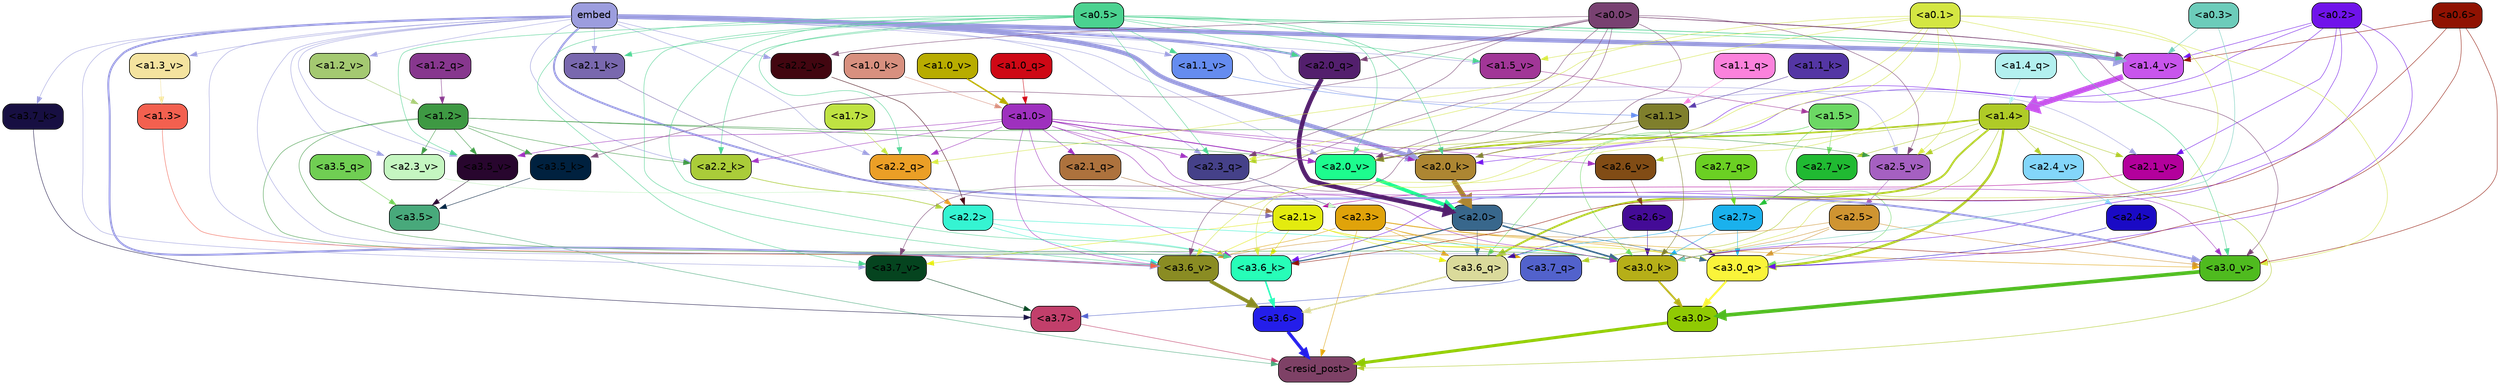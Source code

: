 strict digraph "" {
	graph [bgcolor=transparent,
		layout=dot,
		overlap=false,
		splines=true
	];
	"<a3.7>"	[color=black,
		fillcolor="#c23f6b",
		fontname=Helvetica,
		shape=box,
		style="filled, rounded"];
	"<resid_post>"	[color=black,
		fillcolor="#7e4166",
		fontname=Helvetica,
		shape=box,
		style="filled, rounded"];
	"<a3.7>" -> "<resid_post>"	[color="#c23f6b",
		penwidth=0.6239100098609924];
	"<a3.6>"	[color=black,
		fillcolor="#241eea",
		fontname=Helvetica,
		shape=box,
		style="filled, rounded"];
	"<a3.6>" -> "<resid_post>"	[color="#241eea",
		penwidth=4.569062113761902];
	"<a3.5>"	[color=black,
		fillcolor="#48a97b",
		fontname=Helvetica,
		shape=box,
		style="filled, rounded"];
	"<a3.5>" -> "<resid_post>"	[color="#48a97b",
		penwidth=0.6];
	"<a3.0>"	[color=black,
		fillcolor="#90ca03",
		fontname=Helvetica,
		shape=box,
		style="filled, rounded"];
	"<a3.0>" -> "<resid_post>"	[color="#90ca03",
		penwidth=4.283544182777405];
	"<a2.3>"	[color=black,
		fillcolor="#e0a30a",
		fontname=Helvetica,
		shape=box,
		style="filled, rounded"];
	"<a2.3>" -> "<resid_post>"	[color="#e0a30a",
		penwidth=0.6];
	"<a3.7_q>"	[color=black,
		fillcolor="#5262cc",
		fontname=Helvetica,
		shape=box,
		style="filled, rounded"];
	"<a2.3>" -> "<a3.7_q>"	[color="#e0a30a",
		penwidth=0.6];
	"<a3.6_q>"	[color=black,
		fillcolor="#dada9b",
		fontname=Helvetica,
		shape=box,
		style="filled, rounded"];
	"<a2.3>" -> "<a3.6_q>"	[color="#e0a30a",
		penwidth=0.6];
	"<a3.0_q>"	[color=black,
		fillcolor="#faf43a",
		fontname=Helvetica,
		shape=box,
		style="filled, rounded"];
	"<a2.3>" -> "<a3.0_q>"	[color="#e0a30a",
		penwidth=0.6];
	"<a3.0_k>"	[color=black,
		fillcolor="#b6af18",
		fontname=Helvetica,
		shape=box,
		style="filled, rounded"];
	"<a2.3>" -> "<a3.0_k>"	[color="#e0a30a",
		penwidth=0.6];
	"<a3.6_v>"	[color=black,
		fillcolor="#8a8c23",
		fontname=Helvetica,
		shape=box,
		style="filled, rounded"];
	"<a2.3>" -> "<a3.6_v>"	[color="#e0a30a",
		penwidth=0.6];
	"<a3.0_v>"	[color=black,
		fillcolor="#4fbb1f",
		fontname=Helvetica,
		shape=box,
		style="filled, rounded"];
	"<a2.3>" -> "<a3.0_v>"	[color="#e0a30a",
		penwidth=0.6];
	"<a1.4>"	[color=black,
		fillcolor="#afcb27",
		fontname=Helvetica,
		shape=box,
		style="filled, rounded"];
	"<a1.4>" -> "<resid_post>"	[color="#afcb27",
		penwidth=0.6];
	"<a1.4>" -> "<a3.7_q>"	[color="#afcb27",
		penwidth=0.6];
	"<a1.4>" -> "<a3.6_q>"	[color="#afcb27",
		penwidth=2.6908124685287476];
	"<a1.4>" -> "<a3.0_q>"	[color="#afcb27",
		penwidth=3.32076895236969];
	"<a2.3_q>"	[color=black,
		fillcolor="#454189",
		fontname=Helvetica,
		shape=box,
		style="filled, rounded"];
	"<a1.4>" -> "<a2.3_q>"	[color="#afcb27",
		penwidth=0.6];
	"<a2.7_v>"	[color=black,
		fillcolor="#20ba32",
		fontname=Helvetica,
		shape=box,
		style="filled, rounded"];
	"<a1.4>" -> "<a2.7_v>"	[color="#afcb27",
		penwidth=0.6];
	"<a2.6_v>"	[color=black,
		fillcolor="#814c15",
		fontname=Helvetica,
		shape=box,
		style="filled, rounded"];
	"<a1.4>" -> "<a2.6_v>"	[color="#afcb27",
		penwidth=0.6];
	"<a2.5_v>"	[color=black,
		fillcolor="#a560c1",
		fontname=Helvetica,
		shape=box,
		style="filled, rounded"];
	"<a1.4>" -> "<a2.5_v>"	[color="#afcb27",
		penwidth=0.6];
	"<a2.4_v>"	[color=black,
		fillcolor="#83d6fa",
		fontname=Helvetica,
		shape=box,
		style="filled, rounded"];
	"<a1.4>" -> "<a2.4_v>"	[color="#afcb27",
		penwidth=0.6];
	"<a2.1_v>"	[color=black,
		fillcolor="#b3009c",
		fontname=Helvetica,
		shape=box,
		style="filled, rounded"];
	"<a1.4>" -> "<a2.1_v>"	[color="#afcb27",
		penwidth=0.6];
	"<a2.0_v>"	[color=black,
		fillcolor="#1dfc8e",
		fontname=Helvetica,
		shape=box,
		style="filled, rounded"];
	"<a1.4>" -> "<a2.0_v>"	[color="#afcb27",
		penwidth=2.3065454959869385];
	"<a3.7_q>" -> "<a3.7>"	[color="#5262cc",
		penwidth=0.6];
	"<a3.6_q>" -> "<a3.6>"	[color="#dada9b",
		penwidth=2.03758105635643];
	"<a3.5_q>"	[color=black,
		fillcolor="#70ce53",
		fontname=Helvetica,
		shape=box,
		style="filled, rounded"];
	"<a3.5_q>" -> "<a3.5>"	[color="#70ce53",
		penwidth=0.6];
	"<a3.0_q>" -> "<a3.0>"	[color="#faf43a",
		penwidth=2.8638100624084473];
	"<a3.7_k>"	[color=black,
		fillcolor="#170f42",
		fontname=Helvetica,
		shape=box,
		style="filled, rounded"];
	"<a3.7_k>" -> "<a3.7>"	[color="#170f42",
		penwidth=0.6];
	"<a3.6_k>"	[color=black,
		fillcolor="#27fdb8",
		fontname=Helvetica,
		shape=box,
		style="filled, rounded"];
	"<a3.6_k>" -> "<a3.6>"	[color="#27fdb8",
		penwidth=2.174198240041733];
	"<a3.5_k>"	[color=black,
		fillcolor="#00213f",
		fontname=Helvetica,
		shape=box,
		style="filled, rounded"];
	"<a3.5_k>" -> "<a3.5>"	[color="#00213f",
		penwidth=0.6];
	"<a3.0_k>" -> "<a3.0>"	[color="#b6af18",
		penwidth=2.6274144649505615];
	"<a3.7_v>"	[color=black,
		fillcolor="#05441f",
		fontname=Helvetica,
		shape=box,
		style="filled, rounded"];
	"<a3.7_v>" -> "<a3.7>"	[color="#05441f",
		penwidth=0.6];
	"<a3.6_v>" -> "<a3.6>"	[color="#8a8c23",
		penwidth=5.002329230308533];
	"<a3.5_v>"	[color=black,
		fillcolor="#28062e",
		fontname=Helvetica,
		shape=box,
		style="filled, rounded"];
	"<a3.5_v>" -> "<a3.5>"	[color="#28062e",
		penwidth=0.6];
	"<a3.0_v>" -> "<a3.0>"	[color="#4fbb1f",
		penwidth=5.188832879066467];
	"<a2.7>"	[color=black,
		fillcolor="#1ab1ed",
		fontname=Helvetica,
		shape=box,
		style="filled, rounded"];
	"<a2.7>" -> "<a3.6_q>"	[color="#1ab1ed",
		penwidth=0.6];
	"<a2.7>" -> "<a3.0_q>"	[color="#1ab1ed",
		penwidth=0.6];
	"<a2.7>" -> "<a3.0_k>"	[color="#1ab1ed",
		penwidth=0.6];
	"<a2.6>"	[color=black,
		fillcolor="#440b97",
		fontname=Helvetica,
		shape=box,
		style="filled, rounded"];
	"<a2.6>" -> "<a3.6_q>"	[color="#440b97",
		penwidth=0.6];
	"<a2.6>" -> "<a3.0_q>"	[color="#440b97",
		penwidth=0.6];
	"<a2.6>" -> "<a3.0_k>"	[color="#440b97",
		penwidth=0.6];
	"<a2.1>"	[color=black,
		fillcolor="#e3eb0f",
		fontname=Helvetica,
		shape=box,
		style="filled, rounded"];
	"<a2.1>" -> "<a3.6_q>"	[color="#e3eb0f",
		penwidth=0.6];
	"<a2.1>" -> "<a3.0_q>"	[color="#e3eb0f",
		penwidth=0.6];
	"<a2.1>" -> "<a3.6_k>"	[color="#e3eb0f",
		penwidth=0.6];
	"<a2.1>" -> "<a3.0_k>"	[color="#e3eb0f",
		penwidth=0.6];
	"<a2.1>" -> "<a3.7_v>"	[color="#e3eb0f",
		penwidth=0.6];
	"<a2.1>" -> "<a3.6_v>"	[color="#e3eb0f",
		penwidth=0.6];
	"<a2.0>"	[color=black,
		fillcolor="#38678c",
		fontname=Helvetica,
		shape=box,
		style="filled, rounded"];
	"<a2.0>" -> "<a3.6_q>"	[color="#38678c",
		penwidth=0.6];
	"<a2.0>" -> "<a3.0_q>"	[color="#38678c",
		penwidth=0.6];
	"<a2.0>" -> "<a3.6_k>"	[color="#38678c",
		penwidth=1.6254686117172241];
	"<a2.0>" -> "<a3.0_k>"	[color="#38678c",
		penwidth=2.182972814887762];
	"<a1.5>"	[color=black,
		fillcolor="#6cd864",
		fontname=Helvetica,
		shape=box,
		style="filled, rounded"];
	"<a1.5>" -> "<a3.6_q>"	[color="#6cd864",
		penwidth=0.6];
	"<a1.5>" -> "<a3.0_q>"	[color="#6cd864",
		penwidth=0.6];
	"<a1.5>" -> "<a3.0_k>"	[color="#6cd864",
		penwidth=0.6];
	"<a1.5>" -> "<a2.7_v>"	[color="#6cd864",
		penwidth=0.6];
	"<a2.5>"	[color=black,
		fillcolor="#cf9431",
		fontname=Helvetica,
		shape=box,
		style="filled, rounded"];
	"<a2.5>" -> "<a3.0_q>"	[color="#cf9431",
		penwidth=0.6];
	"<a2.5>" -> "<a3.0_k>"	[color="#cf9431",
		penwidth=0.6];
	"<a2.5>" -> "<a3.6_v>"	[color="#cf9431",
		penwidth=0.6];
	"<a2.5>" -> "<a3.0_v>"	[color="#cf9431",
		penwidth=0.6];
	"<a2.4>"	[color=black,
		fillcolor="#1a0ac5",
		fontname=Helvetica,
		shape=box,
		style="filled, rounded"];
	"<a2.4>" -> "<a3.0_q>"	[color="#1a0ac5",
		penwidth=0.6];
	"<a0.2>"	[color=black,
		fillcolor="#7013ea",
		fontname=Helvetica,
		shape=box,
		style="filled, rounded"];
	"<a0.2>" -> "<a3.0_q>"	[color="#7013ea",
		penwidth=0.6];
	"<a0.2>" -> "<a3.6_k>"	[color="#7013ea",
		penwidth=0.6];
	"<a0.2>" -> "<a3.0_k>"	[color="#7013ea",
		penwidth=0.6];
	"<a2.0_k>"	[color=black,
		fillcolor="#ad8632",
		fontname=Helvetica,
		shape=box,
		style="filled, rounded"];
	"<a0.2>" -> "<a2.0_k>"	[color="#7013ea",
		penwidth=0.6];
	"<a0.2>" -> "<a2.1_v>"	[color="#7013ea",
		penwidth=0.6];
	"<a0.2>" -> "<a2.0_v>"	[color="#7013ea",
		penwidth=0.6];
	"<a1.4_v>"	[color=black,
		fillcolor="#c855ec",
		fontname=Helvetica,
		shape=box,
		style="filled, rounded"];
	"<a0.2>" -> "<a1.4_v>"	[color="#7013ea",
		penwidth=0.6];
	embed	[color=black,
		fillcolor="#9c9dde",
		fontname=Helvetica,
		shape=box,
		style="filled, rounded"];
	embed -> "<a3.7_k>"	[color="#9c9dde",
		penwidth=0.6];
	embed -> "<a3.6_k>"	[color="#9c9dde",
		penwidth=0.6];
	embed -> "<a3.0_k>"	[color="#9c9dde",
		penwidth=0.6];
	embed -> "<a3.7_v>"	[color="#9c9dde",
		penwidth=0.6];
	embed -> "<a3.6_v>"	[color="#9c9dde",
		penwidth=2.809220314025879];
	embed -> "<a3.5_v>"	[color="#9c9dde",
		penwidth=0.6];
	embed -> "<a3.0_v>"	[color="#9c9dde",
		penwidth=2.754121422767639];
	embed -> "<a2.3_q>"	[color="#9c9dde",
		penwidth=0.6];
	"<a2.2_q>"	[color=black,
		fillcolor="#eb9f26",
		fontname=Helvetica,
		shape=box,
		style="filled, rounded"];
	embed -> "<a2.2_q>"	[color="#9c9dde",
		penwidth=0.6];
	"<a2.0_q>"	[color=black,
		fillcolor="#531f6d",
		fontname=Helvetica,
		shape=box,
		style="filled, rounded"];
	embed -> "<a2.0_q>"	[color="#9c9dde",
		penwidth=3.102177858352661];
	"<a2.2_k>"	[color=black,
		fillcolor="#aacc39",
		fontname=Helvetica,
		shape=box,
		style="filled, rounded"];
	embed -> "<a2.2_k>"	[color="#9c9dde",
		penwidth=0.6805839538574219];
	"<a2.1_k>"	[color=black,
		fillcolor="#7968ae",
		fontname=Helvetica,
		shape=box,
		style="filled, rounded"];
	embed -> "<a2.1_k>"	[color="#9c9dde",
		penwidth=0.6];
	embed -> "<a2.0_k>"	[color="#9c9dde",
		penwidth=5.977519929409027];
	embed -> "<a2.5_v>"	[color="#9c9dde",
		penwidth=0.6];
	"<a2.3_v>"	[color=black,
		fillcolor="#c5f6c1",
		fontname=Helvetica,
		shape=box,
		style="filled, rounded"];
	embed -> "<a2.3_v>"	[color="#9c9dde",
		penwidth=0.6];
	"<a2.2_v>"	[color=black,
		fillcolor="#420610",
		fontname=Helvetica,
		shape=box,
		style="filled, rounded"];
	embed -> "<a2.2_v>"	[color="#9c9dde",
		penwidth=0.6436443328857422];
	embed -> "<a2.1_v>"	[color="#9c9dde",
		penwidth=0.6];
	embed -> "<a2.0_v>"	[color="#9c9dde",
		penwidth=0.6];
	"<a1.5_v>"	[color=black,
		fillcolor="#a13697",
		fontname=Helvetica,
		shape=box,
		style="filled, rounded"];
	embed -> "<a1.5_v>"	[color="#9c9dde",
		penwidth=0.6];
	embed -> "<a1.4_v>"	[color="#9c9dde",
		penwidth=6.155339062213898];
	"<a1.3_v>"	[color=black,
		fillcolor="#f4e39f",
		fontname=Helvetica,
		shape=box,
		style="filled, rounded"];
	embed -> "<a1.3_v>"	[color="#9c9dde",
		penwidth=0.6];
	"<a1.2_v>"	[color=black,
		fillcolor="#a4c971",
		fontname=Helvetica,
		shape=box,
		style="filled, rounded"];
	embed -> "<a1.2_v>"	[color="#9c9dde",
		penwidth=0.6];
	"<a1.1_v>"	[color=black,
		fillcolor="#658cef",
		fontname=Helvetica,
		shape=box,
		style="filled, rounded"];
	embed -> "<a1.1_v>"	[color="#9c9dde",
		penwidth=0.6];
	"<a2.2>"	[color=black,
		fillcolor="#35f4d2",
		fontname=Helvetica,
		shape=box,
		style="filled, rounded"];
	"<a2.2>" -> "<a3.6_k>"	[color="#35f4d2",
		penwidth=0.6];
	"<a2.2>" -> "<a3.0_k>"	[color="#35f4d2",
		penwidth=0.6065438985824585];
	"<a2.2>" -> "<a3.6_v>"	[color="#35f4d2",
		penwidth=0.6];
	"<a1.2>"	[color=black,
		fillcolor="#3e9943",
		fontname=Helvetica,
		shape=box,
		style="filled, rounded"];
	"<a1.2>" -> "<a3.6_k>"	[color="#3e9943",
		penwidth=0.6];
	"<a1.2>" -> "<a3.5_k>"	[color="#3e9943",
		penwidth=0.6];
	"<a1.2>" -> "<a3.0_k>"	[color="#3e9943",
		penwidth=0.6];
	"<a1.2>" -> "<a3.5_v>"	[color="#3e9943",
		penwidth=0.6];
	"<a1.2>" -> "<a2.2_k>"	[color="#3e9943",
		penwidth=0.6];
	"<a1.2>" -> "<a2.5_v>"	[color="#3e9943",
		penwidth=0.6];
	"<a1.2>" -> "<a2.3_v>"	[color="#3e9943",
		penwidth=0.6];
	"<a1.2>" -> "<a2.0_v>"	[color="#3e9943",
		penwidth=0.6];
	"<a1.0>"	[color=black,
		fillcolor="#9e30be",
		fontname=Helvetica,
		shape=box,
		style="filled, rounded"];
	"<a1.0>" -> "<a3.6_k>"	[color="#9e30be",
		penwidth=0.6];
	"<a1.0>" -> "<a3.0_k>"	[color="#9e30be",
		penwidth=0.6];
	"<a1.0>" -> "<a3.6_v>"	[color="#9e30be",
		penwidth=0.6];
	"<a1.0>" -> "<a3.5_v>"	[color="#9e30be",
		penwidth=0.6];
	"<a1.0>" -> "<a3.0_v>"	[color="#9e30be",
		penwidth=0.6];
	"<a1.0>" -> "<a2.3_q>"	[color="#9e30be",
		penwidth=0.6];
	"<a1.0>" -> "<a2.2_q>"	[color="#9e30be",
		penwidth=0.6];
	"<a2.1_q>"	[color=black,
		fillcolor="#ad723d",
		fontname=Helvetica,
		shape=box,
		style="filled, rounded"];
	"<a1.0>" -> "<a2.1_q>"	[color="#9e30be",
		penwidth=0.6];
	"<a1.0>" -> "<a2.2_k>"	[color="#9e30be",
		penwidth=0.6];
	"<a1.0>" -> "<a2.0_k>"	[color="#9e30be",
		penwidth=0.6];
	"<a1.0>" -> "<a2.6_v>"	[color="#9e30be",
		penwidth=0.6];
	"<a1.0>" -> "<a2.0_v>"	[color="#9e30be",
		penwidth=1.2192587852478027];
	"<a0.6>"	[color=black,
		fillcolor="#901202",
		fontname=Helvetica,
		shape=box,
		style="filled, rounded"];
	"<a0.6>" -> "<a3.6_k>"	[color="#901202",
		penwidth=0.6];
	"<a0.6>" -> "<a3.0_k>"	[color="#901202",
		penwidth=0.6];
	"<a0.6>" -> "<a3.0_v>"	[color="#901202",
		penwidth=0.6];
	"<a0.6>" -> "<a1.4_v>"	[color="#901202",
		penwidth=0.6];
	"<a0.5>"	[color=black,
		fillcolor="#4bd290",
		fontname=Helvetica,
		shape=box,
		style="filled, rounded"];
	"<a0.5>" -> "<a3.6_k>"	[color="#4bd290",
		penwidth=0.6];
	"<a0.5>" -> "<a3.7_v>"	[color="#4bd290",
		penwidth=0.6];
	"<a0.5>" -> "<a3.6_v>"	[color="#4bd290",
		penwidth=0.6];
	"<a0.5>" -> "<a3.5_v>"	[color="#4bd290",
		penwidth=0.6];
	"<a0.5>" -> "<a3.0_v>"	[color="#4bd290",
		penwidth=0.6120390892028809];
	"<a0.5>" -> "<a2.3_q>"	[color="#4bd290",
		penwidth=0.6];
	"<a0.5>" -> "<a2.2_q>"	[color="#4bd290",
		penwidth=0.6];
	"<a0.5>" -> "<a2.0_q>"	[color="#4bd290",
		penwidth=0.6];
	"<a0.5>" -> "<a2.2_k>"	[color="#4bd290",
		penwidth=0.6];
	"<a0.5>" -> "<a2.1_k>"	[color="#4bd290",
		penwidth=0.6];
	"<a0.5>" -> "<a2.0_k>"	[color="#4bd290",
		penwidth=0.658348560333252];
	"<a0.5>" -> "<a2.0_v>"	[color="#4bd290",
		penwidth=0.6];
	"<a0.5>" -> "<a1.5_v>"	[color="#4bd290",
		penwidth=0.6];
	"<a0.5>" -> "<a1.4_v>"	[color="#4bd290",
		penwidth=0.9002184867858887];
	"<a0.5>" -> "<a1.1_v>"	[color="#4bd290",
		penwidth=0.6];
	"<a0.1>"	[color=black,
		fillcolor="#d4e642",
		fontname=Helvetica,
		shape=box,
		style="filled, rounded"];
	"<a0.1>" -> "<a3.6_k>"	[color="#d4e642",
		penwidth=0.6];
	"<a0.1>" -> "<a3.0_k>"	[color="#d4e642",
		penwidth=0.6];
	"<a0.1>" -> "<a3.6_v>"	[color="#d4e642",
		penwidth=0.6];
	"<a0.1>" -> "<a3.0_v>"	[color="#d4e642",
		penwidth=0.6];
	"<a0.1>" -> "<a2.3_q>"	[color="#d4e642",
		penwidth=0.6];
	"<a0.1>" -> "<a2.2_q>"	[color="#d4e642",
		penwidth=0.6];
	"<a0.1>" -> "<a2.0_k>"	[color="#d4e642",
		penwidth=0.6];
	"<a0.1>" -> "<a2.5_v>"	[color="#d4e642",
		penwidth=0.6];
	"<a0.1>" -> "<a1.5_v>"	[color="#d4e642",
		penwidth=0.6];
	"<a0.1>" -> "<a1.4_v>"	[color="#d4e642",
		penwidth=0.6];
	"<a0.0>"	[color=black,
		fillcolor="#784171",
		fontname=Helvetica,
		shape=box,
		style="filled, rounded"];
	"<a0.0>" -> "<a3.5_k>"	[color="#784171",
		penwidth=0.6];
	"<a0.0>" -> "<a3.7_v>"	[color="#784171",
		penwidth=0.6];
	"<a0.0>" -> "<a3.6_v>"	[color="#784171",
		penwidth=0.6];
	"<a0.0>" -> "<a3.0_v>"	[color="#784171",
		penwidth=0.6];
	"<a0.0>" -> "<a2.3_q>"	[color="#784171",
		penwidth=0.6];
	"<a0.0>" -> "<a2.0_q>"	[color="#784171",
		penwidth=0.6];
	"<a0.0>" -> "<a2.0_k>"	[color="#784171",
		penwidth=0.6];
	"<a0.0>" -> "<a2.5_v>"	[color="#784171",
		penwidth=0.6];
	"<a0.0>" -> "<a2.2_v>"	[color="#784171",
		penwidth=0.6];
	"<a0.0>" -> "<a2.0_v>"	[color="#784171",
		penwidth=0.6];
	"<a0.0>" -> "<a1.4_v>"	[color="#784171",
		penwidth=0.6];
	"<a1.1>"	[color=black,
		fillcolor="#7f7f2c",
		fontname=Helvetica,
		shape=box,
		style="filled, rounded"];
	"<a1.1>" -> "<a3.0_k>"	[color="#7f7f2c",
		penwidth=0.6];
	"<a1.1>" -> "<a2.0_k>"	[color="#7f7f2c",
		penwidth=0.6];
	"<a1.1>" -> "<a2.0_v>"	[color="#7f7f2c",
		penwidth=0.6];
	"<a0.3>"	[color=black,
		fillcolor="#6cccba",
		fontname=Helvetica,
		shape=box,
		style="filled, rounded"];
	"<a0.3>" -> "<a3.0_k>"	[color="#6cccba",
		penwidth=0.6];
	"<a0.3>" -> "<a1.4_v>"	[color="#6cccba",
		penwidth=0.6];
	"<a1.3>"	[color=black,
		fillcolor="#f3604f",
		fontname=Helvetica,
		shape=box,
		style="filled, rounded"];
	"<a1.3>" -> "<a3.6_v>"	[color="#f3604f",
		penwidth=0.6];
	"<a2.7_q>"	[color=black,
		fillcolor="#6bd023",
		fontname=Helvetica,
		shape=box,
		style="filled, rounded"];
	"<a2.7_q>" -> "<a2.7>"	[color="#6bd023",
		penwidth=0.6];
	"<a2.3_q>" -> "<a2.3>"	[color="#454189",
		penwidth=0.6];
	"<a2.2_q>" -> "<a2.2>"	[color="#eb9f26",
		penwidth=0.7585353851318359];
	"<a2.1_q>" -> "<a2.1>"	[color="#ad723d",
		penwidth=0.6];
	"<a2.0_q>" -> "<a2.0>"	[color="#531f6d",
		penwidth=6.189085364341736];
	"<a2.2_k>" -> "<a2.2>"	[color="#aacc39",
		penwidth=0.87534499168396];
	"<a2.1_k>" -> "<a2.1>"	[color="#7968ae",
		penwidth=0.6];
	"<a2.0_k>" -> "<a2.0>"	[color="#ad8632",
		penwidth=7.056803464889526];
	"<a2.7_v>" -> "<a2.7>"	[color="#20ba32",
		penwidth=0.6];
	"<a2.6_v>" -> "<a2.6>"	[color="#814c15",
		penwidth=0.6];
	"<a2.5_v>" -> "<a2.5>"	[color="#a560c1",
		penwidth=0.6];
	"<a2.4_v>" -> "<a2.4>"	[color="#83d6fa",
		penwidth=0.6];
	"<a2.3_v>" -> "<a2.3>"	[color="#c5f6c1",
		penwidth=0.6];
	"<a2.2_v>" -> "<a2.2>"	[color="#420610",
		penwidth=0.6];
	"<a2.1_v>" -> "<a2.1>"	[color="#b3009c",
		penwidth=0.6];
	"<a2.0_v>" -> "<a2.0>"	[color="#1dfc8e",
		penwidth=5.12138295173645];
	"<a1.7>"	[color=black,
		fillcolor="#bfe342",
		fontname=Helvetica,
		shape=box,
		style="filled, rounded"];
	"<a1.7>" -> "<a2.2_q>"	[color="#bfe342",
		penwidth=0.6];
	"<a1.4_q>"	[color=black,
		fillcolor="#b3f0ef",
		fontname=Helvetica,
		shape=box,
		style="filled, rounded"];
	"<a1.4_q>" -> "<a1.4>"	[color="#b3f0ef",
		penwidth=0.6];
	"<a1.2_q>"	[color=black,
		fillcolor="#87378e",
		fontname=Helvetica,
		shape=box,
		style="filled, rounded"];
	"<a1.2_q>" -> "<a1.2>"	[color="#87378e",
		penwidth=0.6036911010742188];
	"<a1.1_q>"	[color=black,
		fillcolor="#fb82dc",
		fontname=Helvetica,
		shape=box,
		style="filled, rounded"];
	"<a1.1_q>" -> "<a1.1>"	[color="#fb82dc",
		penwidth=0.6];
	"<a1.0_q>"	[color=black,
		fillcolor="#ce0815",
		fontname=Helvetica,
		shape=box,
		style="filled, rounded"];
	"<a1.0_q>" -> "<a1.0>"	[color="#ce0815",
		penwidth=0.6];
	"<a1.1_k>"	[color=black,
		fillcolor="#5436a4",
		fontname=Helvetica,
		shape=box,
		style="filled, rounded"];
	"<a1.1_k>" -> "<a1.1>"	[color="#5436a4",
		penwidth=0.6];
	"<a1.0_k>"	[color=black,
		fillcolor="#d8907f",
		fontname=Helvetica,
		shape=box,
		style="filled, rounded"];
	"<a1.0_k>" -> "<a1.0>"	[color="#d8907f",
		penwidth=0.6];
	"<a1.5_v>" -> "<a1.5>"	[color="#a13697",
		penwidth=0.6];
	"<a1.4_v>" -> "<a1.4>"	[color="#c855ec",
		penwidth=7.850657939910889];
	"<a1.3_v>" -> "<a1.3>"	[color="#f4e39f",
		penwidth=0.6];
	"<a1.2_v>" -> "<a1.2>"	[color="#a4c971",
		penwidth=0.6];
	"<a1.1_v>" -> "<a1.1>"	[color="#658cef",
		penwidth=0.6];
	"<a1.0_v>"	[color=black,
		fillcolor="#b8ac00",
		fontname=Helvetica,
		shape=box,
		style="filled, rounded"];
	"<a1.0_v>" -> "<a1.0>"	[color="#b8ac00",
		penwidth=2.021620035171509];
}

